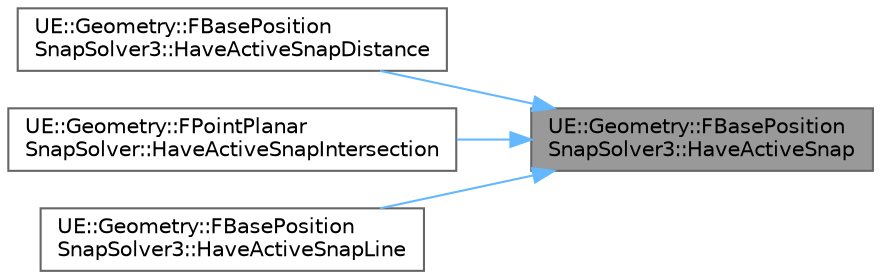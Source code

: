 digraph "UE::Geometry::FBasePositionSnapSolver3::HaveActiveSnap"
{
 // INTERACTIVE_SVG=YES
 // LATEX_PDF_SIZE
  bgcolor="transparent";
  edge [fontname=Helvetica,fontsize=10,labelfontname=Helvetica,labelfontsize=10];
  node [fontname=Helvetica,fontsize=10,shape=box,height=0.2,width=0.4];
  rankdir="RL";
  Node1 [id="Node000001",label="UE::Geometry::FBasePosition\lSnapSolver3::HaveActiveSnap",height=0.2,width=0.4,color="gray40", fillcolor="grey60", style="filled", fontcolor="black",tooltip=" "];
  Node1 -> Node2 [id="edge1_Node000001_Node000002",dir="back",color="steelblue1",style="solid",tooltip=" "];
  Node2 [id="Node000002",label="UE::Geometry::FBasePosition\lSnapSolver3::HaveActiveSnapDistance",height=0.2,width=0.4,color="grey40", fillcolor="white", style="filled",URL="$d6/d80/classUE_1_1Geometry_1_1FBasePositionSnapSolver3.html#a8524f6ec4c53be37f604d26199675b12",tooltip=" "];
  Node1 -> Node3 [id="edge2_Node000001_Node000003",dir="back",color="steelblue1",style="solid",tooltip=" "];
  Node3 [id="Node000003",label="UE::Geometry::FPointPlanar\lSnapSolver::HaveActiveSnapIntersection",height=0.2,width=0.4,color="grey40", fillcolor="white", style="filled",URL="$d7/d1d/classUE_1_1Geometry_1_1FPointPlanarSnapSolver.html#acaee97e97d0f5761b2a92b88ce04a689",tooltip="Returns true when the active snap represents an intersection of multiple target lines in the plane."];
  Node1 -> Node4 [id="edge3_Node000001_Node000004",dir="back",color="steelblue1",style="solid",tooltip=" "];
  Node4 [id="Node000004",label="UE::Geometry::FBasePosition\lSnapSolver3::HaveActiveSnapLine",height=0.2,width=0.4,color="grey40", fillcolor="white", style="filled",URL="$d6/d80/classUE_1_1Geometry_1_1FBasePositionSnapSolver3.html#a9642e6591b43410a36011c748ecda7c5",tooltip=" "];
}
